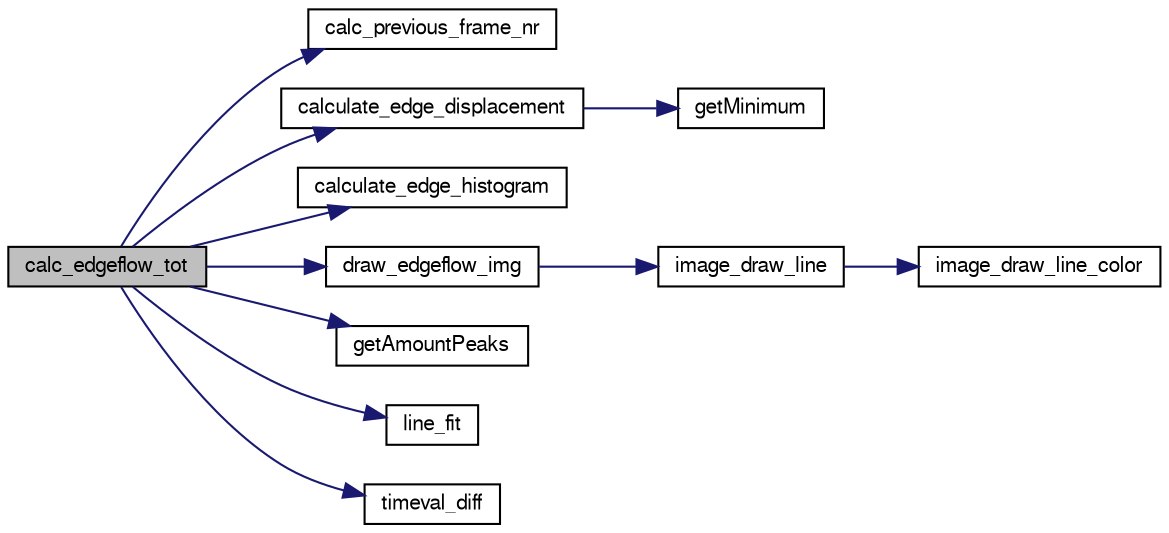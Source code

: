 digraph "calc_edgeflow_tot"
{
  edge [fontname="FreeSans",fontsize="10",labelfontname="FreeSans",labelfontsize="10"];
  node [fontname="FreeSans",fontsize="10",shape=record];
  rankdir="LR";
  Node1 [label="calc_edgeflow_tot",height=0.2,width=0.4,color="black", fillcolor="grey75", style="filled", fontcolor="black"];
  Node1 -> Node2 [color="midnightblue",fontsize="10",style="solid",fontname="FreeSans"];
  Node2 [label="calc_previous_frame_nr",height=0.2,width=0.4,color="black", fillcolor="white", style="filled",URL="$edge__flow_8c.html#a79cdb2523f43871785a1808f5d3dc260",tooltip="Calc_previous_frame_nr; adaptive Time Horizon. "];
  Node1 -> Node3 [color="midnightblue",fontsize="10",style="solid",fontname="FreeSans"];
  Node3 [label="calculate_edge_displacement",height=0.2,width=0.4,color="black", fillcolor="white", style="filled",URL="$edge__flow_8c.html#a362f7ce14089a9e1bf93464ef5731714",tooltip="Calculate_displacement calculates the displacement between two histograms. "];
  Node3 -> Node4 [color="midnightblue",fontsize="10",style="solid",fontname="FreeSans"];
  Node4 [label="getMinimum",height=0.2,width=0.4,color="black", fillcolor="white", style="filled",URL="$edge__flow_8c.html#a24125fbc0c941963c0e3a2ab55a97e6e",tooltip="Calculate minimum of an array. "];
  Node1 -> Node5 [color="midnightblue",fontsize="10",style="solid",fontname="FreeSans"];
  Node5 [label="calculate_edge_histogram",height=0.2,width=0.4,color="black", fillcolor="white", style="filled",URL="$edge__flow_8c.html#a3dacd96582561f6f436df853e4ce0d63",tooltip="Calculate a edge/gradient histogram for each dimension of the image. "];
  Node1 -> Node6 [color="midnightblue",fontsize="10",style="solid",fontname="FreeSans"];
  Node6 [label="draw_edgeflow_img",height=0.2,width=0.4,color="black", fillcolor="white", style="filled",URL="$edge__flow_8c.html#a3b033920386bfd9bd702b743b16d6339",tooltip="Draws edgehistogram, displacement and linefit directly on the image for debugging (only for edgeflow ..."];
  Node6 -> Node7 [color="midnightblue",fontsize="10",style="solid",fontname="FreeSans"];
  Node7 [label="image_draw_line",height=0.2,width=0.4,color="black", fillcolor="white", style="filled",URL="$image_8c.html#a40fe37e1ba3df58796c2aa29e04e8567",tooltip="Draw a pink line on the image. "];
  Node7 -> Node8 [color="midnightblue",fontsize="10",style="solid",fontname="FreeSans"];
  Node8 [label="image_draw_line_color",height=0.2,width=0.4,color="black", fillcolor="white", style="filled",URL="$image_8c.html#a5b1f40ae3b945985c9f4d09bdd313de8",tooltip="Draw a line on the image. "];
  Node1 -> Node9 [color="midnightblue",fontsize="10",style="solid",fontname="FreeSans"];
  Node9 [label="getAmountPeaks",height=0.2,width=0.4,color="black", fillcolor="white", style="filled",URL="$edge__flow_8c.html#a36266096493b2aae14a6aefc01e5c0db",tooltip="getAmountPeaks, calculates the amount of peaks in a edge histogram "];
  Node1 -> Node10 [color="midnightblue",fontsize="10",style="solid",fontname="FreeSans"];
  Node10 [label="line_fit",height=0.2,width=0.4,color="black", fillcolor="white", style="filled",URL="$edge__flow_8c.html#a57885c6d0cf61ad61c6e6113b2573c88",tooltip="Fits a linear model to an array with pixel displacements with least squares. "];
  Node1 -> Node11 [color="midnightblue",fontsize="10",style="solid",fontname="FreeSans"];
  Node11 [label="timeval_diff",height=0.2,width=0.4,color="black", fillcolor="white", style="filled",URL="$opticflow__calculator_8c.html#a37709847b0065c4f371663e9ad30459d",tooltip="Calculate the difference from start till finish. "];
}

